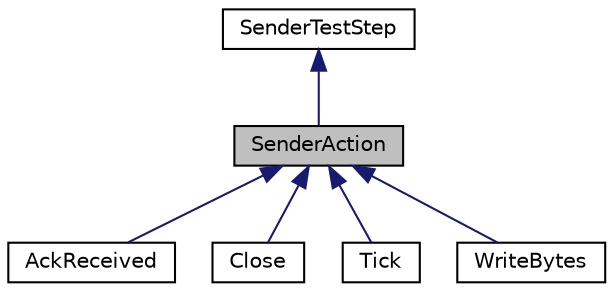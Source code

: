 digraph "SenderAction"
{
 // LATEX_PDF_SIZE
  edge [fontname="Helvetica",fontsize="10",labelfontname="Helvetica",labelfontsize="10"];
  node [fontname="Helvetica",fontsize="10",shape=record];
  Node1 [label="SenderAction",height=0.2,width=0.4,color="black", fillcolor="grey75", style="filled", fontcolor="black",tooltip=" "];
  Node2 -> Node1 [dir="back",color="midnightblue",fontsize="10",style="solid"];
  Node2 [label="SenderTestStep",height=0.2,width=0.4,color="black", fillcolor="white", style="filled",URL="$structSenderTestStep.html",tooltip=" "];
  Node1 -> Node3 [dir="back",color="midnightblue",fontsize="10",style="solid"];
  Node3 [label="AckReceived",height=0.2,width=0.4,color="black", fillcolor="white", style="filled",URL="$structAckReceived.html",tooltip=" "];
  Node1 -> Node4 [dir="back",color="midnightblue",fontsize="10",style="solid"];
  Node4 [label="Close",height=0.2,width=0.4,color="black", fillcolor="white", style="filled",URL="$structClose.html",tooltip=" "];
  Node1 -> Node5 [dir="back",color="midnightblue",fontsize="10",style="solid"];
  Node5 [label="Tick",height=0.2,width=0.4,color="black", fillcolor="white", style="filled",URL="$structTick.html",tooltip=" "];
  Node1 -> Node6 [dir="back",color="midnightblue",fontsize="10",style="solid"];
  Node6 [label="WriteBytes",height=0.2,width=0.4,color="black", fillcolor="white", style="filled",URL="$structWriteBytes.html",tooltip=" "];
}
